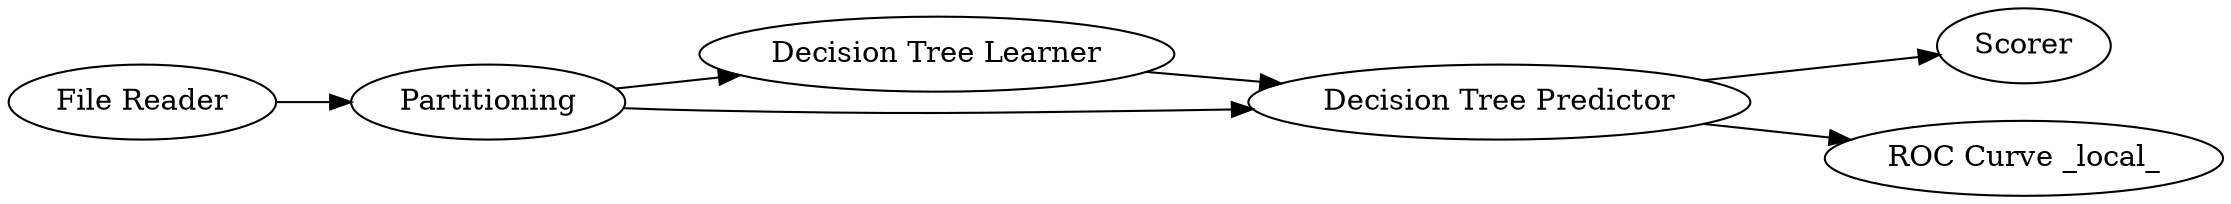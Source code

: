 digraph {
	"6152955667626702136_1" [label="File Reader"]
	"6152955667626702136_2" [label=Partitioning]
	"6152955667626702136_3" [label="Decision Tree Learner"]
	"6152955667626702136_4" [label="Decision Tree Predictor"]
	"6152955667626702136_5" [label=Scorer]
	"6152955667626702136_8" [label="ROC Curve _local_"]
	"6152955667626702136_2" -> "6152955667626702136_3"
	"6152955667626702136_4" -> "6152955667626702136_8"
	"6152955667626702136_4" -> "6152955667626702136_5"
	"6152955667626702136_1" -> "6152955667626702136_2"
	"6152955667626702136_3" -> "6152955667626702136_4"
	"6152955667626702136_2" -> "6152955667626702136_4"
	rankdir=LR
}
